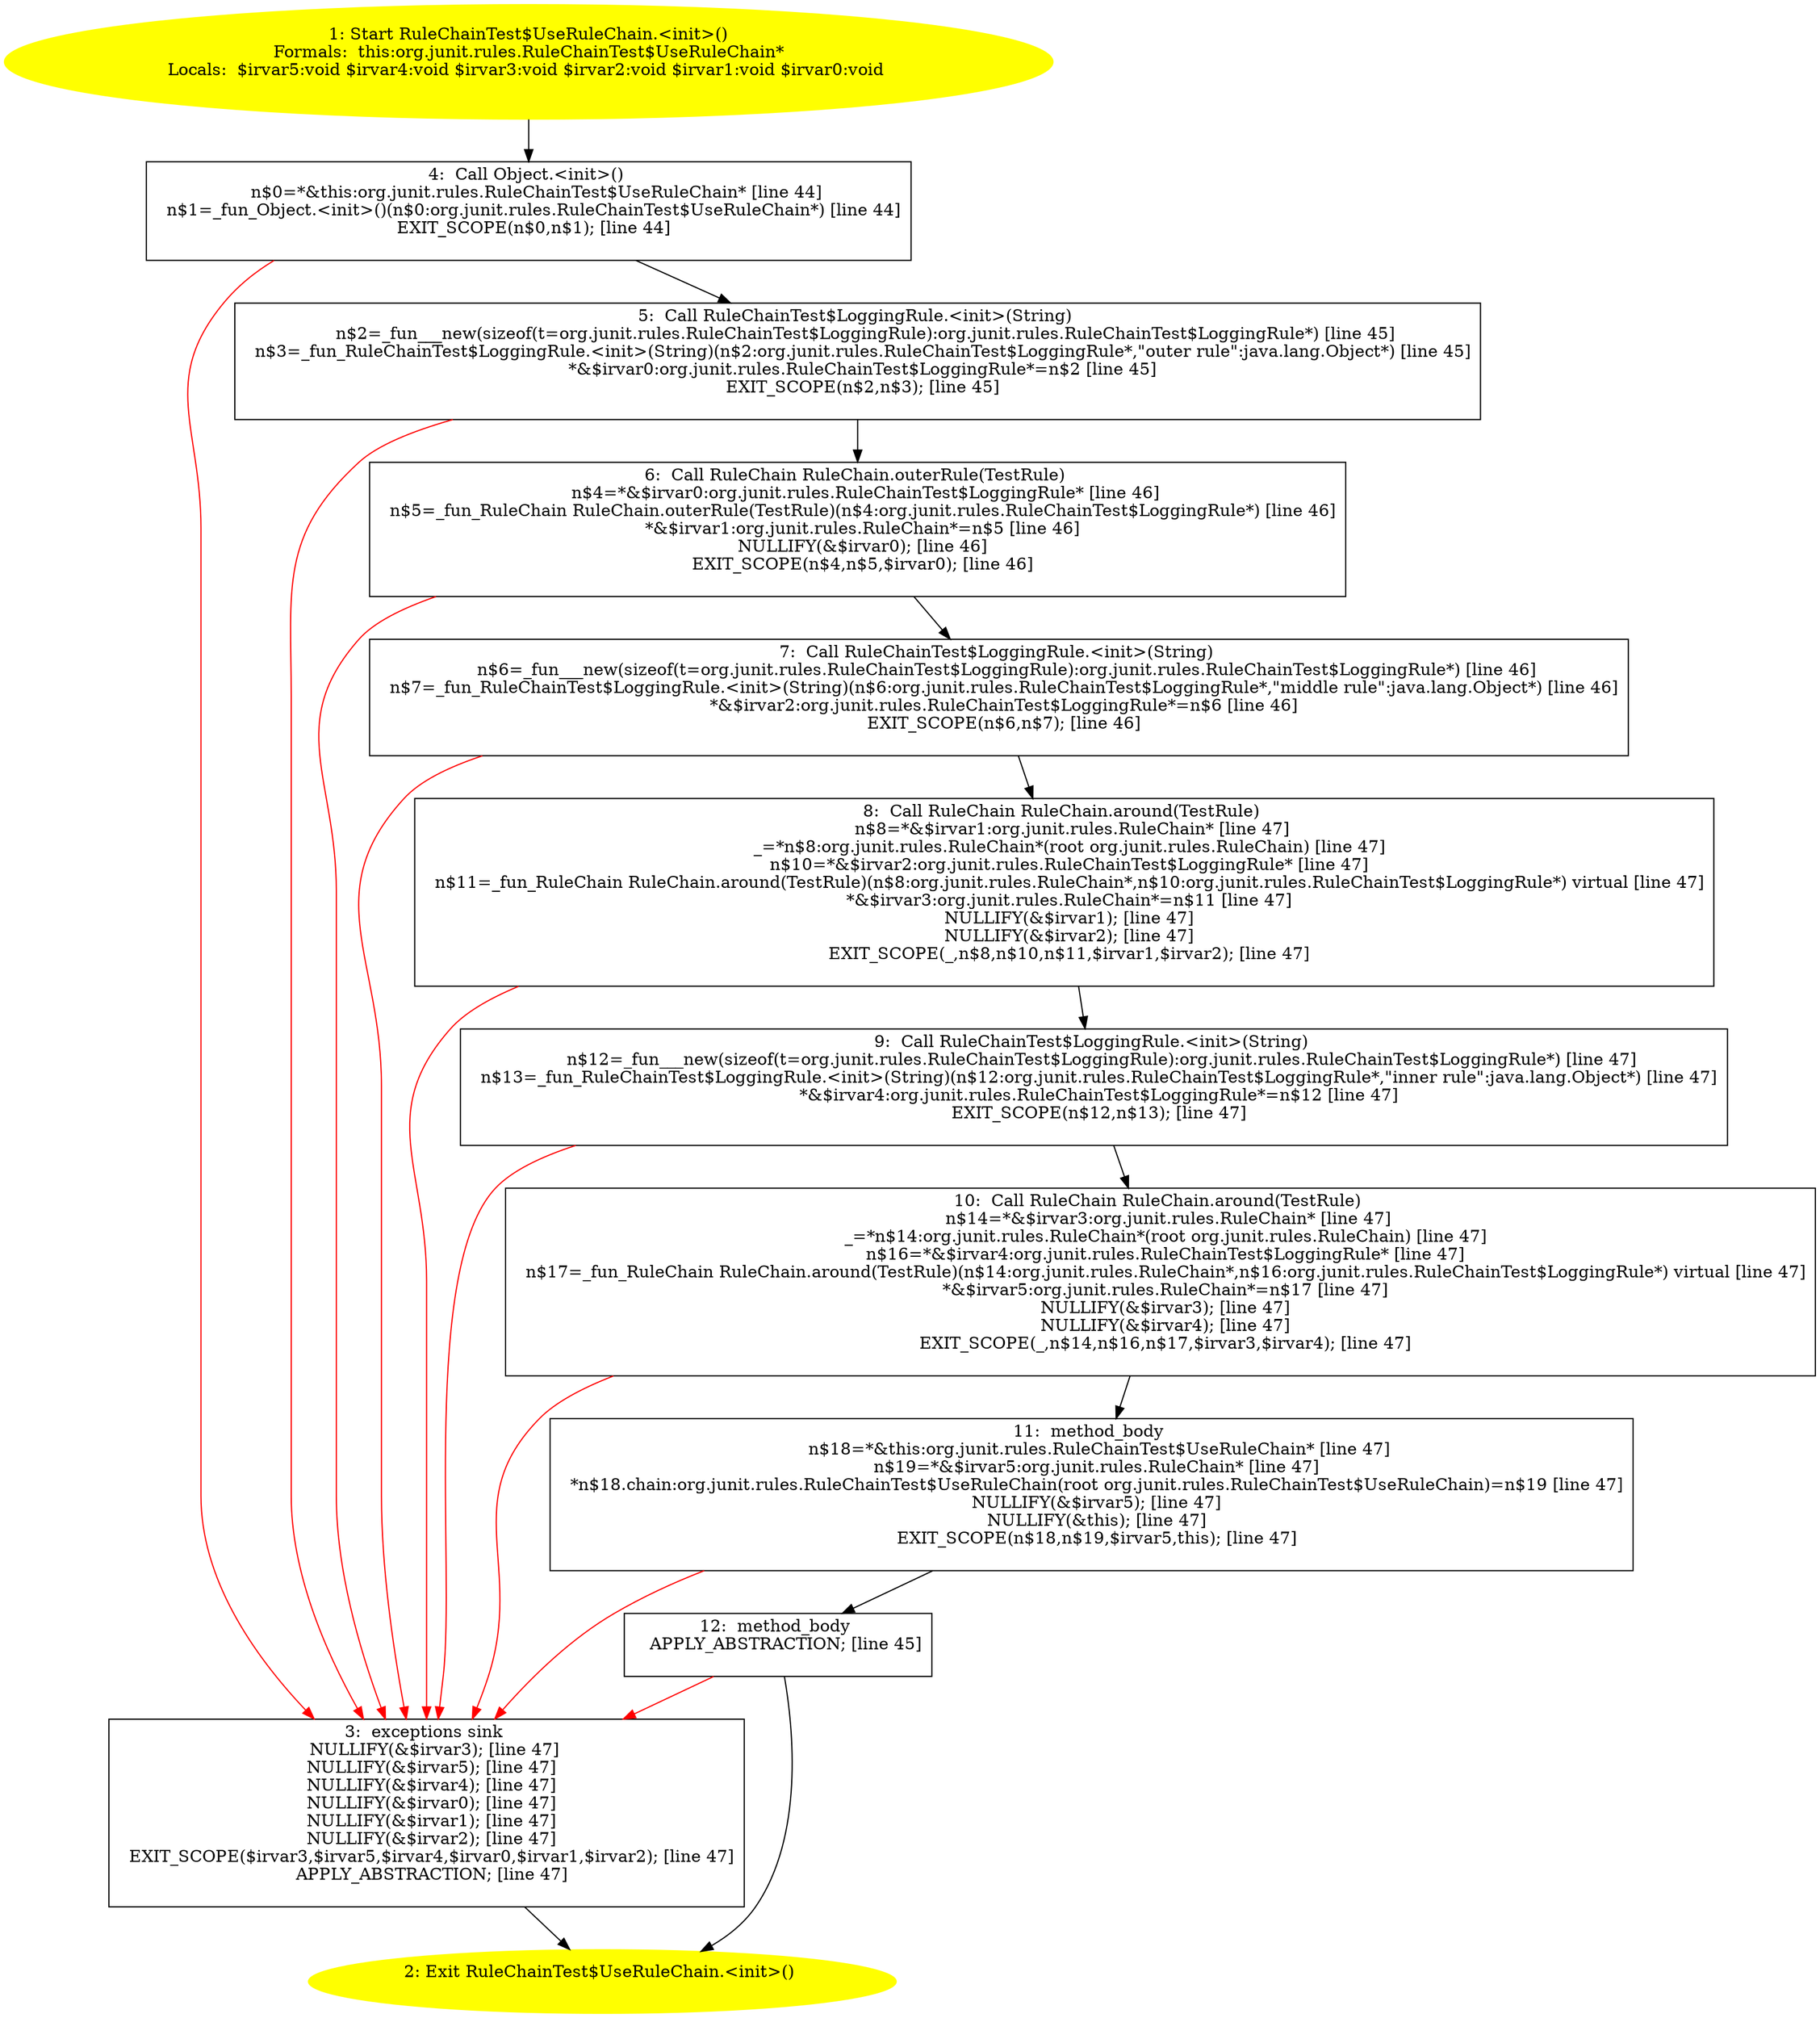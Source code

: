 /* @generated */
digraph cfg {
"org.junit.rules.RuleChainTest$UseRuleChain.<init>().57bd0dfe47847eb08a513ae3cd096f5f_1" [label="1: Start RuleChainTest$UseRuleChain.<init>()\nFormals:  this:org.junit.rules.RuleChainTest$UseRuleChain*\nLocals:  $irvar5:void $irvar4:void $irvar3:void $irvar2:void $irvar1:void $irvar0:void \n  " color=yellow style=filled]
	

	 "org.junit.rules.RuleChainTest$UseRuleChain.<init>().57bd0dfe47847eb08a513ae3cd096f5f_1" -> "org.junit.rules.RuleChainTest$UseRuleChain.<init>().57bd0dfe47847eb08a513ae3cd096f5f_4" ;
"org.junit.rules.RuleChainTest$UseRuleChain.<init>().57bd0dfe47847eb08a513ae3cd096f5f_2" [label="2: Exit RuleChainTest$UseRuleChain.<init>() \n  " color=yellow style=filled]
	

"org.junit.rules.RuleChainTest$UseRuleChain.<init>().57bd0dfe47847eb08a513ae3cd096f5f_3" [label="3:  exceptions sink \n   NULLIFY(&$irvar3); [line 47]\n  NULLIFY(&$irvar5); [line 47]\n  NULLIFY(&$irvar4); [line 47]\n  NULLIFY(&$irvar0); [line 47]\n  NULLIFY(&$irvar1); [line 47]\n  NULLIFY(&$irvar2); [line 47]\n  EXIT_SCOPE($irvar3,$irvar5,$irvar4,$irvar0,$irvar1,$irvar2); [line 47]\n  APPLY_ABSTRACTION; [line 47]\n " shape="box"]
	

	 "org.junit.rules.RuleChainTest$UseRuleChain.<init>().57bd0dfe47847eb08a513ae3cd096f5f_3" -> "org.junit.rules.RuleChainTest$UseRuleChain.<init>().57bd0dfe47847eb08a513ae3cd096f5f_2" ;
"org.junit.rules.RuleChainTest$UseRuleChain.<init>().57bd0dfe47847eb08a513ae3cd096f5f_4" [label="4:  Call Object.<init>() \n   n$0=*&this:org.junit.rules.RuleChainTest$UseRuleChain* [line 44]\n  n$1=_fun_Object.<init>()(n$0:org.junit.rules.RuleChainTest$UseRuleChain*) [line 44]\n  EXIT_SCOPE(n$0,n$1); [line 44]\n " shape="box"]
	

	 "org.junit.rules.RuleChainTest$UseRuleChain.<init>().57bd0dfe47847eb08a513ae3cd096f5f_4" -> "org.junit.rules.RuleChainTest$UseRuleChain.<init>().57bd0dfe47847eb08a513ae3cd096f5f_5" ;
	 "org.junit.rules.RuleChainTest$UseRuleChain.<init>().57bd0dfe47847eb08a513ae3cd096f5f_4" -> "org.junit.rules.RuleChainTest$UseRuleChain.<init>().57bd0dfe47847eb08a513ae3cd096f5f_3" [color="red" ];
"org.junit.rules.RuleChainTest$UseRuleChain.<init>().57bd0dfe47847eb08a513ae3cd096f5f_5" [label="5:  Call RuleChainTest$LoggingRule.<init>(String) \n   n$2=_fun___new(sizeof(t=org.junit.rules.RuleChainTest$LoggingRule):org.junit.rules.RuleChainTest$LoggingRule*) [line 45]\n  n$3=_fun_RuleChainTest$LoggingRule.<init>(String)(n$2:org.junit.rules.RuleChainTest$LoggingRule*,\"outer rule\":java.lang.Object*) [line 45]\n  *&$irvar0:org.junit.rules.RuleChainTest$LoggingRule*=n$2 [line 45]\n  EXIT_SCOPE(n$2,n$3); [line 45]\n " shape="box"]
	

	 "org.junit.rules.RuleChainTest$UseRuleChain.<init>().57bd0dfe47847eb08a513ae3cd096f5f_5" -> "org.junit.rules.RuleChainTest$UseRuleChain.<init>().57bd0dfe47847eb08a513ae3cd096f5f_6" ;
	 "org.junit.rules.RuleChainTest$UseRuleChain.<init>().57bd0dfe47847eb08a513ae3cd096f5f_5" -> "org.junit.rules.RuleChainTest$UseRuleChain.<init>().57bd0dfe47847eb08a513ae3cd096f5f_3" [color="red" ];
"org.junit.rules.RuleChainTest$UseRuleChain.<init>().57bd0dfe47847eb08a513ae3cd096f5f_6" [label="6:  Call RuleChain RuleChain.outerRule(TestRule) \n   n$4=*&$irvar0:org.junit.rules.RuleChainTest$LoggingRule* [line 46]\n  n$5=_fun_RuleChain RuleChain.outerRule(TestRule)(n$4:org.junit.rules.RuleChainTest$LoggingRule*) [line 46]\n  *&$irvar1:org.junit.rules.RuleChain*=n$5 [line 46]\n  NULLIFY(&$irvar0); [line 46]\n  EXIT_SCOPE(n$4,n$5,$irvar0); [line 46]\n " shape="box"]
	

	 "org.junit.rules.RuleChainTest$UseRuleChain.<init>().57bd0dfe47847eb08a513ae3cd096f5f_6" -> "org.junit.rules.RuleChainTest$UseRuleChain.<init>().57bd0dfe47847eb08a513ae3cd096f5f_7" ;
	 "org.junit.rules.RuleChainTest$UseRuleChain.<init>().57bd0dfe47847eb08a513ae3cd096f5f_6" -> "org.junit.rules.RuleChainTest$UseRuleChain.<init>().57bd0dfe47847eb08a513ae3cd096f5f_3" [color="red" ];
"org.junit.rules.RuleChainTest$UseRuleChain.<init>().57bd0dfe47847eb08a513ae3cd096f5f_7" [label="7:  Call RuleChainTest$LoggingRule.<init>(String) \n   n$6=_fun___new(sizeof(t=org.junit.rules.RuleChainTest$LoggingRule):org.junit.rules.RuleChainTest$LoggingRule*) [line 46]\n  n$7=_fun_RuleChainTest$LoggingRule.<init>(String)(n$6:org.junit.rules.RuleChainTest$LoggingRule*,\"middle rule\":java.lang.Object*) [line 46]\n  *&$irvar2:org.junit.rules.RuleChainTest$LoggingRule*=n$6 [line 46]\n  EXIT_SCOPE(n$6,n$7); [line 46]\n " shape="box"]
	

	 "org.junit.rules.RuleChainTest$UseRuleChain.<init>().57bd0dfe47847eb08a513ae3cd096f5f_7" -> "org.junit.rules.RuleChainTest$UseRuleChain.<init>().57bd0dfe47847eb08a513ae3cd096f5f_8" ;
	 "org.junit.rules.RuleChainTest$UseRuleChain.<init>().57bd0dfe47847eb08a513ae3cd096f5f_7" -> "org.junit.rules.RuleChainTest$UseRuleChain.<init>().57bd0dfe47847eb08a513ae3cd096f5f_3" [color="red" ];
"org.junit.rules.RuleChainTest$UseRuleChain.<init>().57bd0dfe47847eb08a513ae3cd096f5f_8" [label="8:  Call RuleChain RuleChain.around(TestRule) \n   n$8=*&$irvar1:org.junit.rules.RuleChain* [line 47]\n  _=*n$8:org.junit.rules.RuleChain*(root org.junit.rules.RuleChain) [line 47]\n  n$10=*&$irvar2:org.junit.rules.RuleChainTest$LoggingRule* [line 47]\n  n$11=_fun_RuleChain RuleChain.around(TestRule)(n$8:org.junit.rules.RuleChain*,n$10:org.junit.rules.RuleChainTest$LoggingRule*) virtual [line 47]\n  *&$irvar3:org.junit.rules.RuleChain*=n$11 [line 47]\n  NULLIFY(&$irvar1); [line 47]\n  NULLIFY(&$irvar2); [line 47]\n  EXIT_SCOPE(_,n$8,n$10,n$11,$irvar1,$irvar2); [line 47]\n " shape="box"]
	

	 "org.junit.rules.RuleChainTest$UseRuleChain.<init>().57bd0dfe47847eb08a513ae3cd096f5f_8" -> "org.junit.rules.RuleChainTest$UseRuleChain.<init>().57bd0dfe47847eb08a513ae3cd096f5f_9" ;
	 "org.junit.rules.RuleChainTest$UseRuleChain.<init>().57bd0dfe47847eb08a513ae3cd096f5f_8" -> "org.junit.rules.RuleChainTest$UseRuleChain.<init>().57bd0dfe47847eb08a513ae3cd096f5f_3" [color="red" ];
"org.junit.rules.RuleChainTest$UseRuleChain.<init>().57bd0dfe47847eb08a513ae3cd096f5f_9" [label="9:  Call RuleChainTest$LoggingRule.<init>(String) \n   n$12=_fun___new(sizeof(t=org.junit.rules.RuleChainTest$LoggingRule):org.junit.rules.RuleChainTest$LoggingRule*) [line 47]\n  n$13=_fun_RuleChainTest$LoggingRule.<init>(String)(n$12:org.junit.rules.RuleChainTest$LoggingRule*,\"inner rule\":java.lang.Object*) [line 47]\n  *&$irvar4:org.junit.rules.RuleChainTest$LoggingRule*=n$12 [line 47]\n  EXIT_SCOPE(n$12,n$13); [line 47]\n " shape="box"]
	

	 "org.junit.rules.RuleChainTest$UseRuleChain.<init>().57bd0dfe47847eb08a513ae3cd096f5f_9" -> "org.junit.rules.RuleChainTest$UseRuleChain.<init>().57bd0dfe47847eb08a513ae3cd096f5f_10" ;
	 "org.junit.rules.RuleChainTest$UseRuleChain.<init>().57bd0dfe47847eb08a513ae3cd096f5f_9" -> "org.junit.rules.RuleChainTest$UseRuleChain.<init>().57bd0dfe47847eb08a513ae3cd096f5f_3" [color="red" ];
"org.junit.rules.RuleChainTest$UseRuleChain.<init>().57bd0dfe47847eb08a513ae3cd096f5f_10" [label="10:  Call RuleChain RuleChain.around(TestRule) \n   n$14=*&$irvar3:org.junit.rules.RuleChain* [line 47]\n  _=*n$14:org.junit.rules.RuleChain*(root org.junit.rules.RuleChain) [line 47]\n  n$16=*&$irvar4:org.junit.rules.RuleChainTest$LoggingRule* [line 47]\n  n$17=_fun_RuleChain RuleChain.around(TestRule)(n$14:org.junit.rules.RuleChain*,n$16:org.junit.rules.RuleChainTest$LoggingRule*) virtual [line 47]\n  *&$irvar5:org.junit.rules.RuleChain*=n$17 [line 47]\n  NULLIFY(&$irvar3); [line 47]\n  NULLIFY(&$irvar4); [line 47]\n  EXIT_SCOPE(_,n$14,n$16,n$17,$irvar3,$irvar4); [line 47]\n " shape="box"]
	

	 "org.junit.rules.RuleChainTest$UseRuleChain.<init>().57bd0dfe47847eb08a513ae3cd096f5f_10" -> "org.junit.rules.RuleChainTest$UseRuleChain.<init>().57bd0dfe47847eb08a513ae3cd096f5f_11" ;
	 "org.junit.rules.RuleChainTest$UseRuleChain.<init>().57bd0dfe47847eb08a513ae3cd096f5f_10" -> "org.junit.rules.RuleChainTest$UseRuleChain.<init>().57bd0dfe47847eb08a513ae3cd096f5f_3" [color="red" ];
"org.junit.rules.RuleChainTest$UseRuleChain.<init>().57bd0dfe47847eb08a513ae3cd096f5f_11" [label="11:  method_body \n   n$18=*&this:org.junit.rules.RuleChainTest$UseRuleChain* [line 47]\n  n$19=*&$irvar5:org.junit.rules.RuleChain* [line 47]\n  *n$18.chain:org.junit.rules.RuleChainTest$UseRuleChain(root org.junit.rules.RuleChainTest$UseRuleChain)=n$19 [line 47]\n  NULLIFY(&$irvar5); [line 47]\n  NULLIFY(&this); [line 47]\n  EXIT_SCOPE(n$18,n$19,$irvar5,this); [line 47]\n " shape="box"]
	

	 "org.junit.rules.RuleChainTest$UseRuleChain.<init>().57bd0dfe47847eb08a513ae3cd096f5f_11" -> "org.junit.rules.RuleChainTest$UseRuleChain.<init>().57bd0dfe47847eb08a513ae3cd096f5f_12" ;
	 "org.junit.rules.RuleChainTest$UseRuleChain.<init>().57bd0dfe47847eb08a513ae3cd096f5f_11" -> "org.junit.rules.RuleChainTest$UseRuleChain.<init>().57bd0dfe47847eb08a513ae3cd096f5f_3" [color="red" ];
"org.junit.rules.RuleChainTest$UseRuleChain.<init>().57bd0dfe47847eb08a513ae3cd096f5f_12" [label="12:  method_body \n   APPLY_ABSTRACTION; [line 45]\n " shape="box"]
	

	 "org.junit.rules.RuleChainTest$UseRuleChain.<init>().57bd0dfe47847eb08a513ae3cd096f5f_12" -> "org.junit.rules.RuleChainTest$UseRuleChain.<init>().57bd0dfe47847eb08a513ae3cd096f5f_2" ;
	 "org.junit.rules.RuleChainTest$UseRuleChain.<init>().57bd0dfe47847eb08a513ae3cd096f5f_12" -> "org.junit.rules.RuleChainTest$UseRuleChain.<init>().57bd0dfe47847eb08a513ae3cd096f5f_3" [color="red" ];
}
